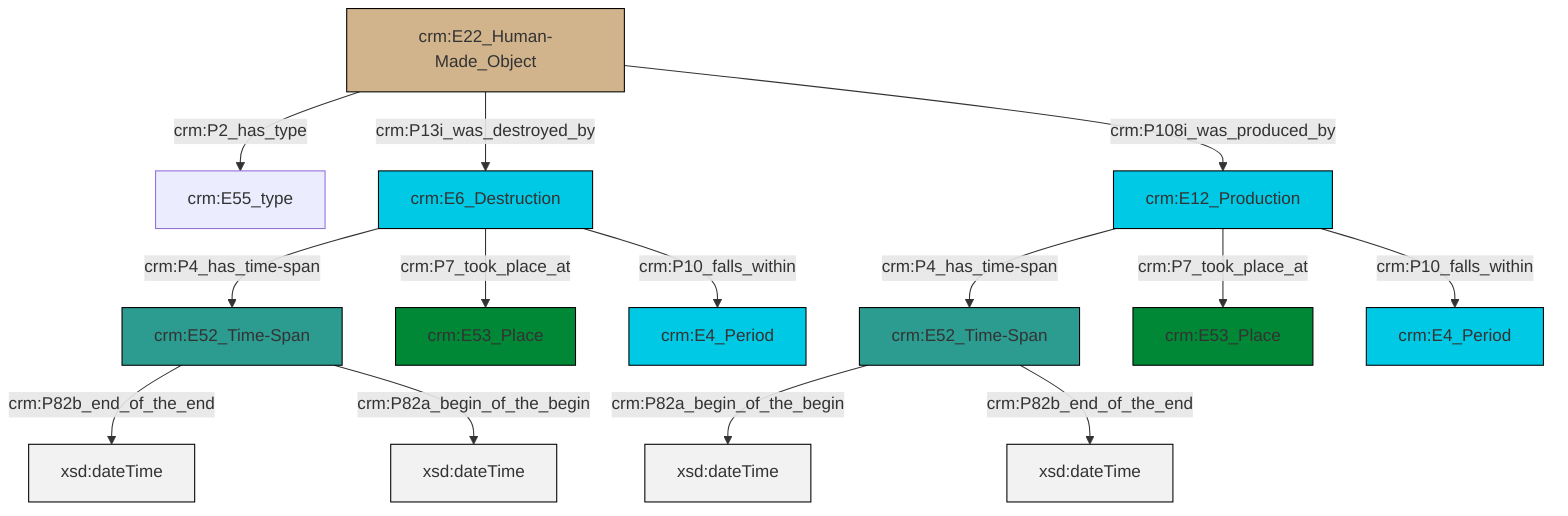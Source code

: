 graph TD
classDef Literal fill:#f2f2f2,stroke:#000000;
classDef CRM_Entity fill:#FFFFFF,stroke:#000000;
classDef Temporal_Entity fill:#00C9E6, stroke:#000000;
classDef Type fill:#E18312, stroke:#000000;
classDef Time-Span fill:#2C9C91, stroke:#000000;
classDef Appellation fill:#FFEB7F, stroke:#000000;
classDef Place fill:#008836, stroke:#000000;
classDef Persistent_Item fill:#B266B2, stroke:#000000;
classDef Conceptual_Object fill:#FFD700, stroke:#000000;
classDef Physical_Thing fill:#D2B48C, stroke:#000000;
classDef Actor fill:#f58aad, stroke:#000000;
classDef PC_Classes fill:#4ce600, stroke:#000000;
classDef Multi fill:#cccccc,stroke:#000000;

12["crm:E22_Human-Made_Object"]:::Physical_Thing -->|crm:P2_has_type| 8["crm:E55_type"]:::Default
15["crm:E12_Production"]:::Temporal_Entity -->|crm:P4_has_time-span| 6["crm:E52_Time-Span"]:::Time-Span
15["crm:E12_Production"]:::Temporal_Entity -->|crm:P7_took_place_at| 4["crm:E53_Place"]:::Place
0["crm:E6_Destruction"]:::Temporal_Entity -->|crm:P4_has_time-span| 18["crm:E52_Time-Span"]:::Time-Span
0["crm:E6_Destruction"]:::Temporal_Entity -->|crm:P7_took_place_at| 10["crm:E53_Place"]:::Place
18["crm:E52_Time-Span"]:::Time-Span -->|crm:P82b_end_of_the_end| 19[xsd:dateTime]:::Literal
6["crm:E52_Time-Span"]:::Time-Span -->|crm:P82a_begin_of_the_begin| 20[xsd:dateTime]:::Literal
18["crm:E52_Time-Span"]:::Time-Span -->|crm:P82a_begin_of_the_begin| 21[xsd:dateTime]:::Literal
6["crm:E52_Time-Span"]:::Time-Span -->|crm:P82b_end_of_the_end| 22[xsd:dateTime]:::Literal
12["crm:E22_Human-Made_Object"]:::Physical_Thing -->|crm:P13i_was_destroyed_by| 0["crm:E6_Destruction"]:::Temporal_Entity
12["crm:E22_Human-Made_Object"]:::Physical_Thing -->|crm:P108i_was_produced_by| 15["crm:E12_Production"]:::Temporal_Entity
15["crm:E12_Production"]:::Temporal_Entity -->|crm:P10_falls_within| 2["crm:E4_Period"]:::Temporal_Entity
0["crm:E6_Destruction"]:::Temporal_Entity -->|crm:P10_falls_within| 13["crm:E4_Period"]:::Temporal_Entity
